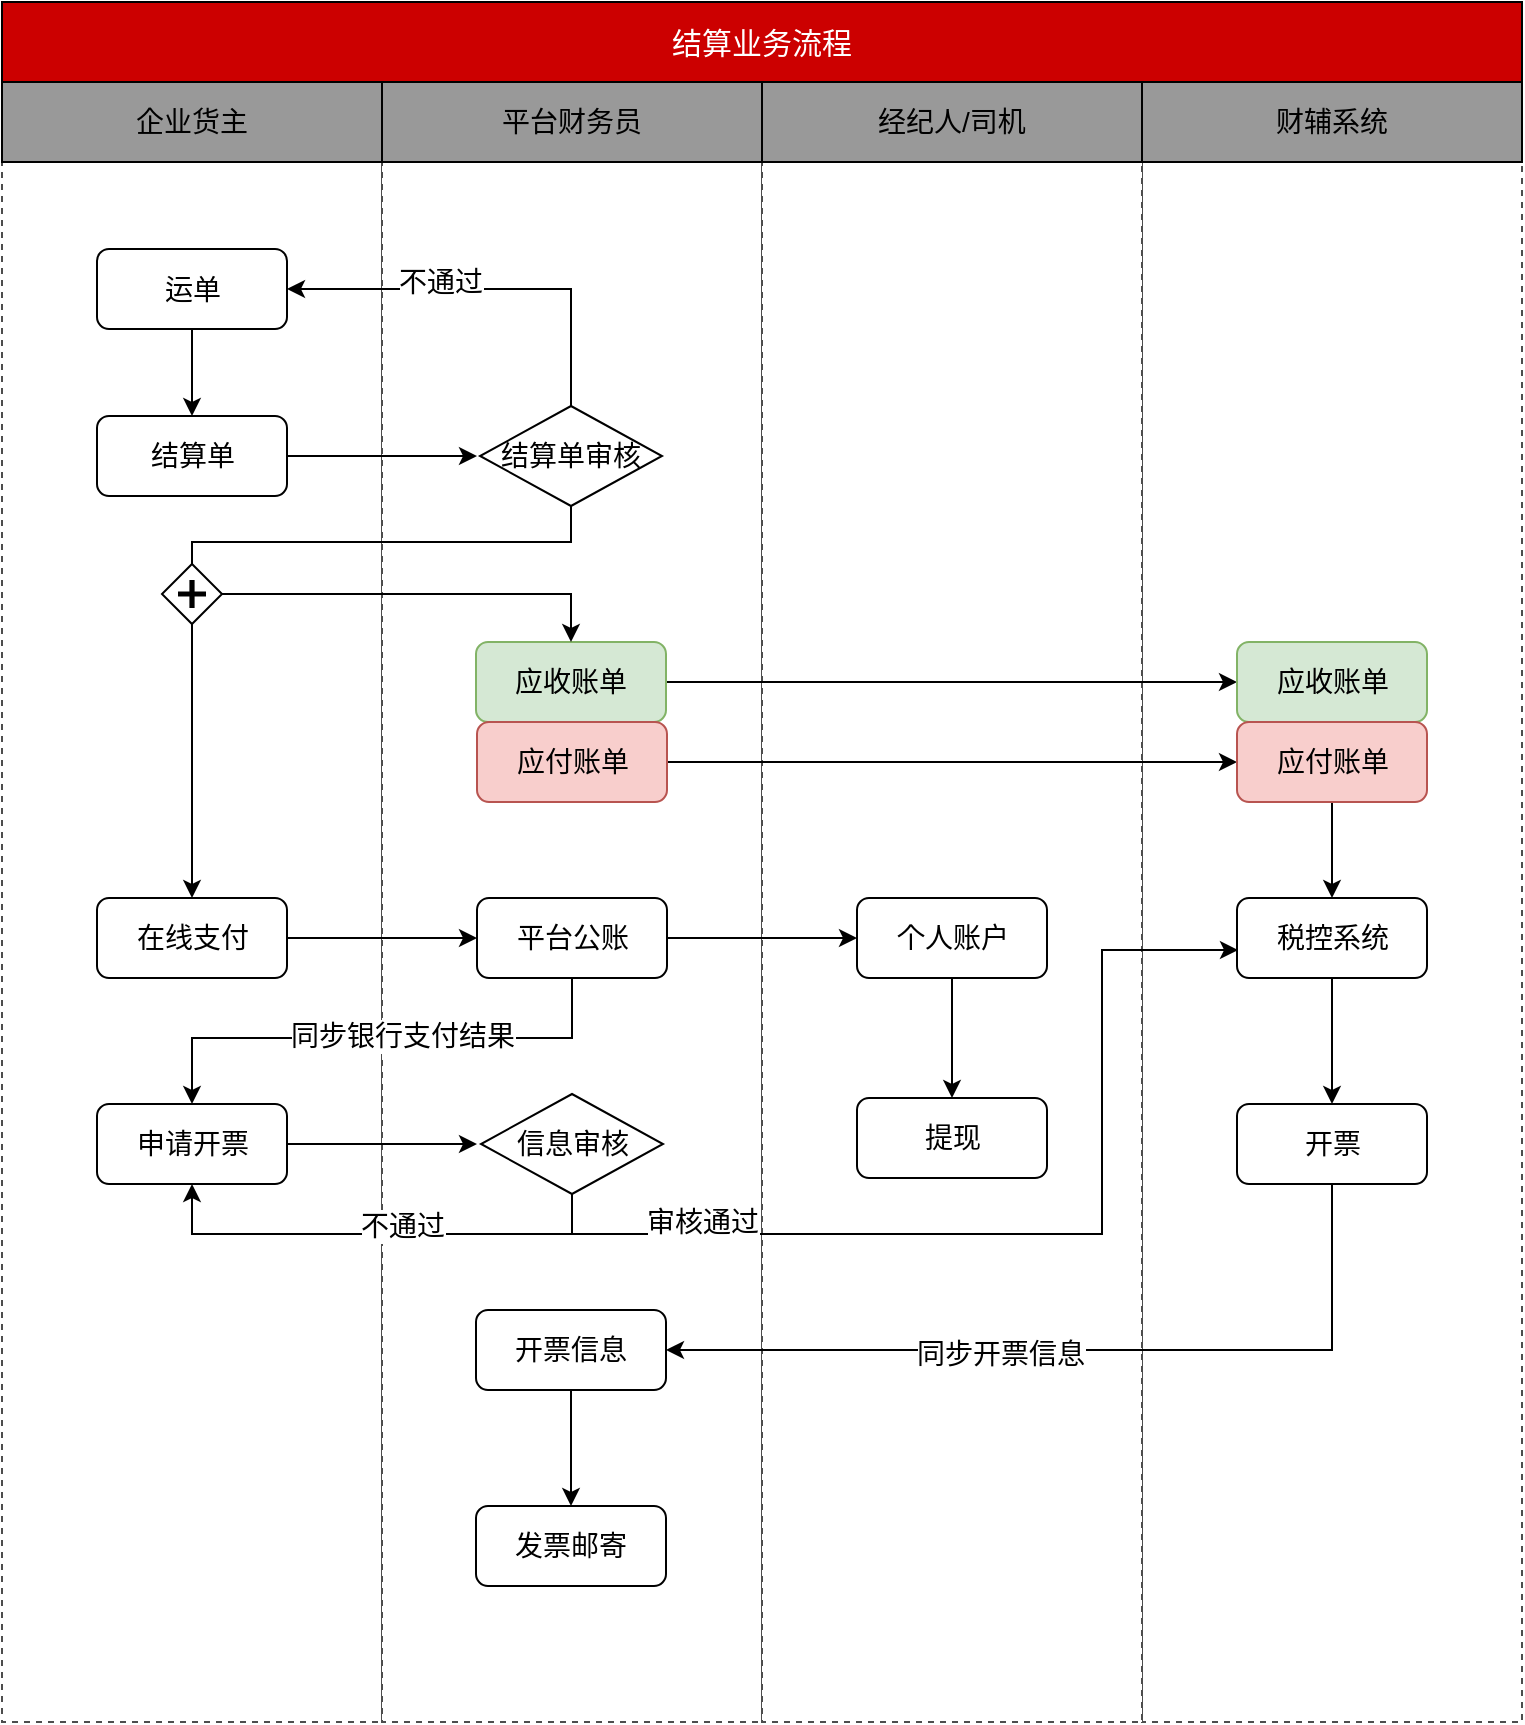 <mxfile version="12.3.9" type="github" pages="1">
  <diagram id="WnAKHo4Y28c4Se3l6WRv" name="第 1 页">
    <mxGraphModel dx="854" dy="478" grid="1" gridSize="10" guides="1" tooltips="1" connect="1" arrows="1" fold="1" page="1" pageScale="1" pageWidth="827" pageHeight="1169" math="0" shadow="0">
      <root>
        <mxCell id="0"/>
        <mxCell id="1" parent="0"/>
        <mxCell id="71ZueDIA5eY5wavkLqYh-5" value="" style="rounded=0;whiteSpace=wrap;html=1;fontSize=14;fillColor=#FFFFFF;strokeColor=#4D4D4D;dashed=1;" parent="1" vertex="1">
          <mxGeometry x="650" y="120" width="190" height="780" as="geometry"/>
        </mxCell>
        <mxCell id="Ra1Ot_p0R3nydMWMHYjl-52" value="" style="rounded=0;whiteSpace=wrap;html=1;fontSize=14;fillColor=#FFFFFF;strokeColor=#4D4D4D;dashed=1;" parent="1" vertex="1">
          <mxGeometry x="80" y="120" width="190" height="780" as="geometry"/>
        </mxCell>
        <mxCell id="Ra1Ot_p0R3nydMWMHYjl-53" value="" style="rounded=0;whiteSpace=wrap;html=1;fontSize=14;fillColor=#FFFFFF;strokeColor=#4D4D4D;dashed=1;shadow=0;glass=0;" parent="1" vertex="1">
          <mxGeometry x="270" y="120" width="190" height="780" as="geometry"/>
        </mxCell>
        <mxCell id="Ra1Ot_p0R3nydMWMHYjl-54" value="" style="rounded=0;whiteSpace=wrap;html=1;fontSize=14;fillColor=#FFFFFF;strokeColor=#4D4D4D;dashed=1;" parent="1" vertex="1">
          <mxGeometry x="460" y="120" width="190" height="780" as="geometry"/>
        </mxCell>
        <mxCell id="Ra1Ot_p0R3nydMWMHYjl-1" value="结算业务流程" style="rounded=0;whiteSpace=wrap;html=1;fontSize=15;align=center;fillColor=#CC0000;fontColor=#FFFFFF;" parent="1" vertex="1">
          <mxGeometry x="80" y="40" width="760" height="40" as="geometry"/>
        </mxCell>
        <mxCell id="Ra1Ot_p0R3nydMWMHYjl-2" value="企业货主" style="rounded=0;whiteSpace=wrap;html=1;fontSize=14;fillColor=#999999;" parent="1" vertex="1">
          <mxGeometry x="80" y="80" width="190" height="40" as="geometry"/>
        </mxCell>
        <mxCell id="Ra1Ot_p0R3nydMWMHYjl-5" value="平台财务员" style="rounded=0;whiteSpace=wrap;html=1;fontSize=14;fillColor=#999999;" parent="1" vertex="1">
          <mxGeometry x="270" y="80" width="190" height="40" as="geometry"/>
        </mxCell>
        <mxCell id="Ra1Ot_p0R3nydMWMHYjl-6" value="经纪人/司机" style="rounded=0;whiteSpace=wrap;html=1;fontSize=14;fillColor=#999999;" parent="1" vertex="1">
          <mxGeometry x="460" y="80" width="190" height="40" as="geometry"/>
        </mxCell>
        <mxCell id="Ra1Ot_p0R3nydMWMHYjl-9" value="" style="edgeStyle=orthogonalEdgeStyle;rounded=0;orthogonalLoop=1;jettySize=auto;html=1;fontSize=14;" parent="1" source="Ra1Ot_p0R3nydMWMHYjl-7" edge="1">
          <mxGeometry relative="1" as="geometry">
            <mxPoint x="317.5" y="267" as="targetPoint"/>
          </mxGeometry>
        </mxCell>
        <mxCell id="Ra1Ot_p0R3nydMWMHYjl-7" value="结算单" style="rounded=1;whiteSpace=wrap;html=1;fontSize=14;align=center;" parent="1" vertex="1">
          <mxGeometry x="127.5" y="247" width="95" height="40" as="geometry"/>
        </mxCell>
        <mxCell id="Ra1Ot_p0R3nydMWMHYjl-20" value="" style="edgeStyle=orthogonalEdgeStyle;rounded=0;orthogonalLoop=1;jettySize=auto;html=1;fontSize=14;entryX=1;entryY=0.5;entryDx=0;entryDy=0;" parent="1" source="Ra1Ot_p0R3nydMWMHYjl-10" target="Ra1Ot_p0R3nydMWMHYjl-17" edge="1">
          <mxGeometry relative="1" as="geometry">
            <mxPoint x="364.5" y="162" as="targetPoint"/>
            <Array as="points">
              <mxPoint x="365" y="184"/>
            </Array>
          </mxGeometry>
        </mxCell>
        <mxCell id="Ra1Ot_p0R3nydMWMHYjl-24" value="不通过" style="text;html=1;align=center;verticalAlign=middle;resizable=0;points=[];;labelBackgroundColor=#ffffff;fontSize=14;" parent="Ra1Ot_p0R3nydMWMHYjl-20" vertex="1" connectable="0">
          <mxGeometry x="0.181" y="3" relative="1" as="geometry">
            <mxPoint x="-5.5" y="-7" as="offset"/>
          </mxGeometry>
        </mxCell>
        <mxCell id="71ZueDIA5eY5wavkLqYh-27" style="edgeStyle=orthogonalEdgeStyle;orthogonalLoop=1;jettySize=auto;html=1;entryX=0.5;entryY=0;entryDx=0;entryDy=0;rounded=0;endArrow=none;endFill=0;" parent="1" source="Ra1Ot_p0R3nydMWMHYjl-10" target="71ZueDIA5eY5wavkLqYh-22" edge="1">
          <mxGeometry relative="1" as="geometry">
            <Array as="points">
              <mxPoint x="365" y="310"/>
              <mxPoint x="175" y="310"/>
            </Array>
          </mxGeometry>
        </mxCell>
        <mxCell id="Ra1Ot_p0R3nydMWMHYjl-10" value="结算单审核" style="rhombus;whiteSpace=wrap;html=1;glass=0;comic=0;fontSize=14;align=center;" parent="1" vertex="1">
          <mxGeometry x="319" y="242" width="91" height="50" as="geometry"/>
        </mxCell>
        <mxCell id="Ra1Ot_p0R3nydMWMHYjl-26" value="" style="edgeStyle=orthogonalEdgeStyle;rounded=0;orthogonalLoop=1;jettySize=auto;html=1;fontSize=14;" parent="1" source="Ra1Ot_p0R3nydMWMHYjl-14" target="Ra1Ot_p0R3nydMWMHYjl-25" edge="1">
          <mxGeometry relative="1" as="geometry"/>
        </mxCell>
        <mxCell id="Ra1Ot_p0R3nydMWMHYjl-14" value="在线支付" style="rounded=1;whiteSpace=wrap;html=1;fontSize=14;align=center;" parent="1" vertex="1">
          <mxGeometry x="127.5" y="488" width="95" height="40" as="geometry"/>
        </mxCell>
        <mxCell id="Ra1Ot_p0R3nydMWMHYjl-29" value="" style="edgeStyle=orthogonalEdgeStyle;rounded=0;orthogonalLoop=1;jettySize=auto;html=1;fontSize=14;" parent="1" source="Ra1Ot_p0R3nydMWMHYjl-25" target="Ra1Ot_p0R3nydMWMHYjl-28" edge="1">
          <mxGeometry relative="1" as="geometry"/>
        </mxCell>
        <mxCell id="Ra1Ot_p0R3nydMWMHYjl-33" value="" style="edgeStyle=orthogonalEdgeStyle;rounded=0;orthogonalLoop=1;jettySize=auto;html=1;fontSize=14;" parent="1" source="Ra1Ot_p0R3nydMWMHYjl-25" target="Ra1Ot_p0R3nydMWMHYjl-32" edge="1">
          <mxGeometry relative="1" as="geometry">
            <Array as="points">
              <mxPoint x="365" y="558"/>
              <mxPoint x="175" y="558"/>
            </Array>
          </mxGeometry>
        </mxCell>
        <mxCell id="Ra1Ot_p0R3nydMWMHYjl-35" value="同步银行支付结果" style="text;html=1;align=center;verticalAlign=middle;resizable=0;points=[];;labelBackgroundColor=#ffffff;fontSize=14;" parent="Ra1Ot_p0R3nydMWMHYjl-33" vertex="1" connectable="0">
          <mxGeometry x="-0.091" y="-1" relative="1" as="geometry">
            <mxPoint as="offset"/>
          </mxGeometry>
        </mxCell>
        <mxCell id="Ra1Ot_p0R3nydMWMHYjl-25" value="平台公账" style="rounded=1;whiteSpace=wrap;html=1;fontSize=14;align=center;" parent="1" vertex="1">
          <mxGeometry x="317.5" y="488" width="95" height="40" as="geometry"/>
        </mxCell>
        <mxCell id="Ra1Ot_p0R3nydMWMHYjl-37" value="" style="edgeStyle=orthogonalEdgeStyle;rounded=0;orthogonalLoop=1;jettySize=auto;html=1;fontSize=14;" parent="1" source="Ra1Ot_p0R3nydMWMHYjl-32" edge="1">
          <mxGeometry relative="1" as="geometry">
            <mxPoint x="317.5" y="611" as="targetPoint"/>
          </mxGeometry>
        </mxCell>
        <mxCell id="Ra1Ot_p0R3nydMWMHYjl-32" value="申请开票" style="rounded=1;whiteSpace=wrap;html=1;fontSize=14;align=center;" parent="1" vertex="1">
          <mxGeometry x="127.5" y="591" width="95" height="40" as="geometry"/>
        </mxCell>
        <mxCell id="Ra1Ot_p0R3nydMWMHYjl-31" value="" style="edgeStyle=orthogonalEdgeStyle;rounded=0;orthogonalLoop=1;jettySize=auto;html=1;fontSize=14;" parent="1" source="Ra1Ot_p0R3nydMWMHYjl-28" target="Ra1Ot_p0R3nydMWMHYjl-30" edge="1">
          <mxGeometry relative="1" as="geometry"/>
        </mxCell>
        <mxCell id="Ra1Ot_p0R3nydMWMHYjl-28" value="个人账户" style="rounded=1;whiteSpace=wrap;html=1;fontSize=14;align=center;" parent="1" vertex="1">
          <mxGeometry x="507.5" y="488" width="95" height="40" as="geometry"/>
        </mxCell>
        <mxCell id="Ra1Ot_p0R3nydMWMHYjl-30" value="提现" style="rounded=1;whiteSpace=wrap;html=1;fontSize=14;align=center;" parent="1" vertex="1">
          <mxGeometry x="507.5" y="588" width="95" height="40" as="geometry"/>
        </mxCell>
        <mxCell id="Ra1Ot_p0R3nydMWMHYjl-18" value="" style="edgeStyle=orthogonalEdgeStyle;rounded=0;orthogonalLoop=1;jettySize=auto;html=1;fontSize=14;" parent="1" source="Ra1Ot_p0R3nydMWMHYjl-17" target="Ra1Ot_p0R3nydMWMHYjl-7" edge="1">
          <mxGeometry relative="1" as="geometry"/>
        </mxCell>
        <mxCell id="Ra1Ot_p0R3nydMWMHYjl-17" value="运单" style="rounded=1;whiteSpace=wrap;html=1;fontSize=14;align=center;" parent="1" vertex="1">
          <mxGeometry x="127.5" y="163.5" width="95" height="40" as="geometry"/>
        </mxCell>
        <mxCell id="Ra1Ot_p0R3nydMWMHYjl-44" value="" style="edgeStyle=orthogonalEdgeStyle;rounded=0;orthogonalLoop=1;jettySize=auto;html=1;fontSize=14;entryX=0.5;entryY=1;entryDx=0;entryDy=0;" parent="1" source="Ra1Ot_p0R3nydMWMHYjl-40" target="Ra1Ot_p0R3nydMWMHYjl-32" edge="1">
          <mxGeometry relative="1" as="geometry">
            <mxPoint x="365" y="716" as="targetPoint"/>
            <Array as="points">
              <mxPoint x="365" y="656"/>
              <mxPoint x="175" y="656"/>
            </Array>
          </mxGeometry>
        </mxCell>
        <mxCell id="Ra1Ot_p0R3nydMWMHYjl-46" value="不通过" style="text;html=1;align=center;verticalAlign=middle;resizable=0;points=[];;labelBackgroundColor=#ffffff;fontSize=14;" parent="Ra1Ot_p0R3nydMWMHYjl-44" vertex="1" connectable="0">
          <mxGeometry x="-0.166" y="-2" relative="1" as="geometry">
            <mxPoint x="-7" y="-2" as="offset"/>
          </mxGeometry>
        </mxCell>
        <mxCell id="oFnmI1OdnGixcxwp1kZO-1" style="edgeStyle=orthogonalEdgeStyle;rounded=0;orthogonalLoop=1;jettySize=auto;html=1;entryX=0;entryY=0.5;entryDx=0;entryDy=0;endArrow=classic;endFill=1;" edge="1" parent="1">
          <mxGeometry relative="1" as="geometry">
            <mxPoint x="365" y="642" as="sourcePoint"/>
            <mxPoint x="698" y="514" as="targetPoint"/>
            <Array as="points">
              <mxPoint x="365" y="656"/>
              <mxPoint x="630" y="656"/>
              <mxPoint x="630" y="514"/>
            </Array>
          </mxGeometry>
        </mxCell>
        <mxCell id="oFnmI1OdnGixcxwp1kZO-2" value="&lt;font style=&quot;font-size: 14px&quot;&gt;审核通过&lt;/font&gt;" style="text;html=1;align=center;verticalAlign=middle;resizable=0;points=[];;labelBackgroundColor=#ffffff;" vertex="1" connectable="0" parent="oFnmI1OdnGixcxwp1kZO-1">
          <mxGeometry x="-0.665" y="-1" relative="1" as="geometry">
            <mxPoint x="-3" y="-7" as="offset"/>
          </mxGeometry>
        </mxCell>
        <mxCell id="Ra1Ot_p0R3nydMWMHYjl-40" value="信息审核" style="rhombus;whiteSpace=wrap;html=1;glass=0;comic=0;fontSize=14;align=center;" parent="1" vertex="1">
          <mxGeometry x="319.5" y="586" width="91" height="50" as="geometry"/>
        </mxCell>
        <mxCell id="Ra1Ot_p0R3nydMWMHYjl-51" value="" style="edgeStyle=orthogonalEdgeStyle;rounded=0;orthogonalLoop=1;jettySize=auto;html=1;fontSize=14;" parent="1" source="Ra1Ot_p0R3nydMWMHYjl-48" target="Ra1Ot_p0R3nydMWMHYjl-50" edge="1">
          <mxGeometry relative="1" as="geometry"/>
        </mxCell>
        <mxCell id="Ra1Ot_p0R3nydMWMHYjl-48" value="开票信息" style="rounded=1;whiteSpace=wrap;html=1;fontSize=14;align=center;" parent="1" vertex="1">
          <mxGeometry x="317" y="694" width="95" height="40" as="geometry"/>
        </mxCell>
        <mxCell id="Ra1Ot_p0R3nydMWMHYjl-50" value="发票邮寄" style="rounded=1;whiteSpace=wrap;html=1;fontSize=14;align=center;" parent="1" vertex="1">
          <mxGeometry x="317" y="792" width="95" height="40" as="geometry"/>
        </mxCell>
        <mxCell id="71ZueDIA5eY5wavkLqYh-6" value="财辅系统" style="rounded=0;whiteSpace=wrap;html=1;fontSize=14;fillColor=#999999;" parent="1" vertex="1">
          <mxGeometry x="650" y="80" width="190" height="40" as="geometry"/>
        </mxCell>
        <mxCell id="71ZueDIA5eY5wavkLqYh-49" style="edgeStyle=orthogonalEdgeStyle;rounded=0;orthogonalLoop=1;jettySize=auto;html=1;entryX=0;entryY=0.5;entryDx=0;entryDy=0;endArrow=classic;endFill=1;" parent="1" source="71ZueDIA5eY5wavkLqYh-7" target="71ZueDIA5eY5wavkLqYh-46" edge="1">
          <mxGeometry relative="1" as="geometry"/>
        </mxCell>
        <mxCell id="71ZueDIA5eY5wavkLqYh-7" value="应收账单" style="rounded=1;whiteSpace=wrap;html=1;fontSize=14;align=center;fillColor=#d5e8d4;strokeColor=#82b366;" parent="1" vertex="1">
          <mxGeometry x="317" y="360" width="95" height="40" as="geometry"/>
        </mxCell>
        <mxCell id="71ZueDIA5eY5wavkLqYh-50" style="edgeStyle=orthogonalEdgeStyle;rounded=0;orthogonalLoop=1;jettySize=auto;html=1;entryX=0;entryY=0.5;entryDx=0;entryDy=0;endArrow=classic;endFill=1;" parent="1" source="71ZueDIA5eY5wavkLqYh-8" target="71ZueDIA5eY5wavkLqYh-47" edge="1">
          <mxGeometry relative="1" as="geometry"/>
        </mxCell>
        <mxCell id="71ZueDIA5eY5wavkLqYh-8" value="应付账单&lt;br&gt;" style="rounded=1;whiteSpace=wrap;html=1;fontSize=14;align=center;fillColor=#f8cecc;strokeColor=#b85450;" parent="1" vertex="1">
          <mxGeometry x="317.5" y="400" width="95" height="40" as="geometry"/>
        </mxCell>
        <mxCell id="71ZueDIA5eY5wavkLqYh-45" style="edgeStyle=orthogonalEdgeStyle;rounded=0;orthogonalLoop=1;jettySize=auto;html=1;entryX=0.5;entryY=0;entryDx=0;entryDy=0;endArrow=classic;endFill=1;" parent="1" source="71ZueDIA5eY5wavkLqYh-9" target="71ZueDIA5eY5wavkLqYh-42" edge="1">
          <mxGeometry relative="1" as="geometry"/>
        </mxCell>
        <mxCell id="71ZueDIA5eY5wavkLqYh-9" value="税控系统" style="rounded=1;whiteSpace=wrap;html=1;fontSize=14;align=center;" parent="1" vertex="1">
          <mxGeometry x="697.5" y="488" width="95" height="40" as="geometry"/>
        </mxCell>
        <mxCell id="71ZueDIA5eY5wavkLqYh-29" style="edgeStyle=orthogonalEdgeStyle;rounded=0;orthogonalLoop=1;jettySize=auto;html=1;entryX=0.5;entryY=0;entryDx=0;entryDy=0;endArrow=classic;endFill=1;" parent="1" source="71ZueDIA5eY5wavkLqYh-22" target="Ra1Ot_p0R3nydMWMHYjl-14" edge="1">
          <mxGeometry relative="1" as="geometry"/>
        </mxCell>
        <mxCell id="71ZueDIA5eY5wavkLqYh-30" style="edgeStyle=orthogonalEdgeStyle;rounded=0;orthogonalLoop=1;jettySize=auto;html=1;endArrow=classic;endFill=1;" parent="1" source="71ZueDIA5eY5wavkLqYh-22" target="71ZueDIA5eY5wavkLqYh-7" edge="1">
          <mxGeometry relative="1" as="geometry"/>
        </mxCell>
        <mxCell id="71ZueDIA5eY5wavkLqYh-22" value="" style="shape=mxgraph.bpmn.shape;html=1;verticalLabelPosition=bottom;labelBackgroundColor=#ffffff;verticalAlign=top;perimeter=rhombusPerimeter;background=gateway;outline=none;symbol=parallelGw;rounded=1;shadow=0;strokeWidth=1;fontFamily=Verdana;fontSize=14;align=center;" parent="1" vertex="1">
          <mxGeometry x="160" y="321.0" width="30" height="30" as="geometry"/>
        </mxCell>
        <mxCell id="71ZueDIA5eY5wavkLqYh-55" value="" style="edgeStyle=orthogonalEdgeStyle;rounded=0;orthogonalLoop=1;jettySize=auto;html=1;endArrow=classic;endFill=1;entryX=1;entryY=0.5;entryDx=0;entryDy=0;" parent="1" source="71ZueDIA5eY5wavkLqYh-42" target="Ra1Ot_p0R3nydMWMHYjl-48" edge="1">
          <mxGeometry relative="1" as="geometry">
            <mxPoint x="745" y="798" as="targetPoint"/>
            <Array as="points">
              <mxPoint x="745" y="714"/>
            </Array>
          </mxGeometry>
        </mxCell>
        <mxCell id="71ZueDIA5eY5wavkLqYh-57" value="同步开票信息" style="text;html=1;align=center;verticalAlign=middle;resizable=0;points=[];;labelBackgroundColor=#ffffff;fontSize=14;" parent="71ZueDIA5eY5wavkLqYh-55" vertex="1" connectable="0">
          <mxGeometry x="0.197" y="2" relative="1" as="geometry">
            <mxPoint as="offset"/>
          </mxGeometry>
        </mxCell>
        <mxCell id="71ZueDIA5eY5wavkLqYh-42" value="开票" style="rounded=1;whiteSpace=wrap;html=1;fontSize=14;align=center;" parent="1" vertex="1">
          <mxGeometry x="697.5" y="591" width="95" height="40" as="geometry"/>
        </mxCell>
        <mxCell id="71ZueDIA5eY5wavkLqYh-46" value="应收账单" style="rounded=1;whiteSpace=wrap;html=1;fontSize=14;align=center;fillColor=#d5e8d4;strokeColor=#82b366;" parent="1" vertex="1">
          <mxGeometry x="697.5" y="360" width="95" height="40" as="geometry"/>
        </mxCell>
        <mxCell id="71ZueDIA5eY5wavkLqYh-56" style="edgeStyle=orthogonalEdgeStyle;rounded=0;orthogonalLoop=1;jettySize=auto;html=1;entryX=0.5;entryY=0;entryDx=0;entryDy=0;endArrow=classic;endFill=1;" parent="1" source="71ZueDIA5eY5wavkLqYh-47" target="71ZueDIA5eY5wavkLqYh-9" edge="1">
          <mxGeometry relative="1" as="geometry"/>
        </mxCell>
        <mxCell id="71ZueDIA5eY5wavkLqYh-47" value="应付账单" style="rounded=1;whiteSpace=wrap;html=1;fontSize=14;align=center;fillColor=#f8cecc;strokeColor=#b85450;" parent="1" vertex="1">
          <mxGeometry x="697.5" y="400" width="95" height="40" as="geometry"/>
        </mxCell>
      </root>
    </mxGraphModel>
  </diagram>
</mxfile>
